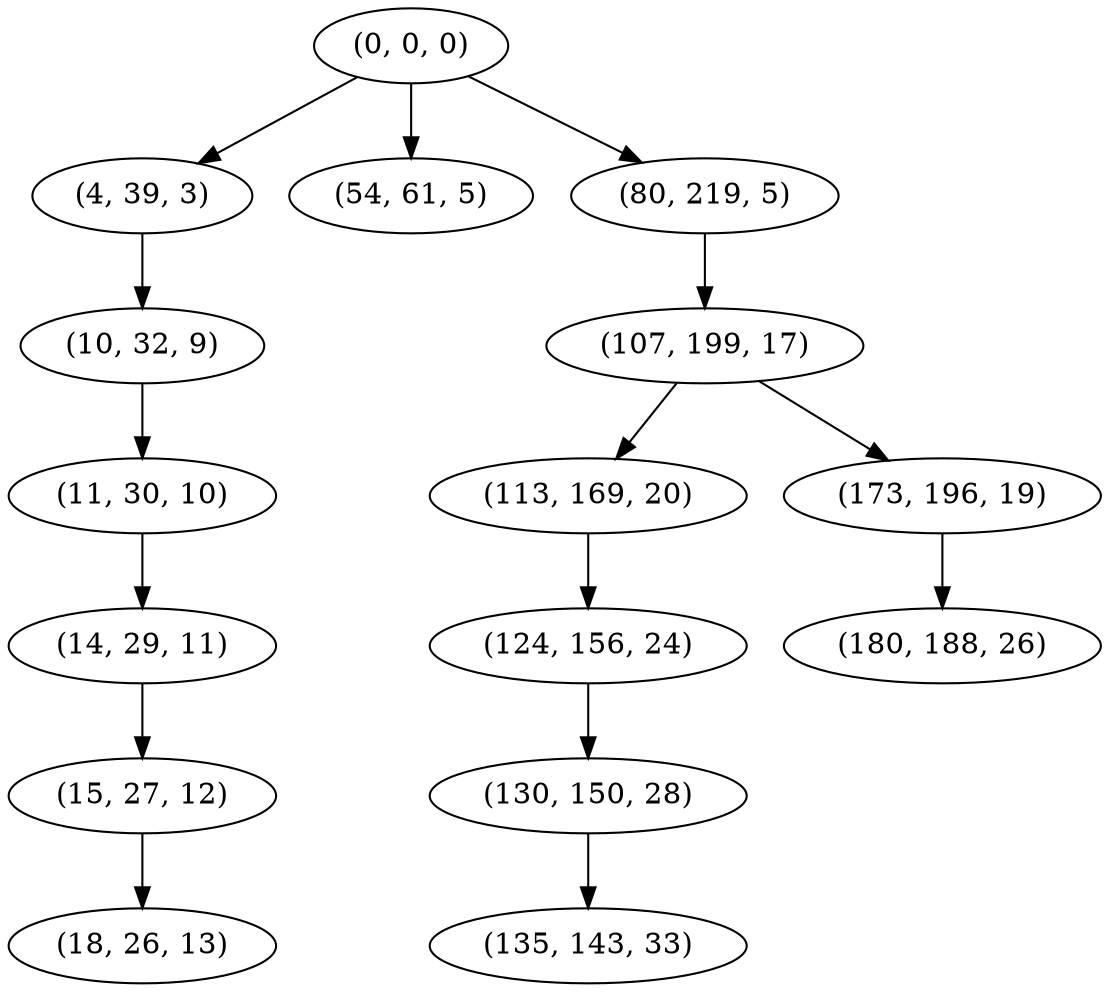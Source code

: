 digraph tree {
    "(0, 0, 0)";
    "(4, 39, 3)";
    "(10, 32, 9)";
    "(11, 30, 10)";
    "(14, 29, 11)";
    "(15, 27, 12)";
    "(18, 26, 13)";
    "(54, 61, 5)";
    "(80, 219, 5)";
    "(107, 199, 17)";
    "(113, 169, 20)";
    "(124, 156, 24)";
    "(130, 150, 28)";
    "(135, 143, 33)";
    "(173, 196, 19)";
    "(180, 188, 26)";
    "(0, 0, 0)" -> "(4, 39, 3)";
    "(0, 0, 0)" -> "(54, 61, 5)";
    "(0, 0, 0)" -> "(80, 219, 5)";
    "(4, 39, 3)" -> "(10, 32, 9)";
    "(10, 32, 9)" -> "(11, 30, 10)";
    "(11, 30, 10)" -> "(14, 29, 11)";
    "(14, 29, 11)" -> "(15, 27, 12)";
    "(15, 27, 12)" -> "(18, 26, 13)";
    "(80, 219, 5)" -> "(107, 199, 17)";
    "(107, 199, 17)" -> "(113, 169, 20)";
    "(107, 199, 17)" -> "(173, 196, 19)";
    "(113, 169, 20)" -> "(124, 156, 24)";
    "(124, 156, 24)" -> "(130, 150, 28)";
    "(130, 150, 28)" -> "(135, 143, 33)";
    "(173, 196, 19)" -> "(180, 188, 26)";
}
